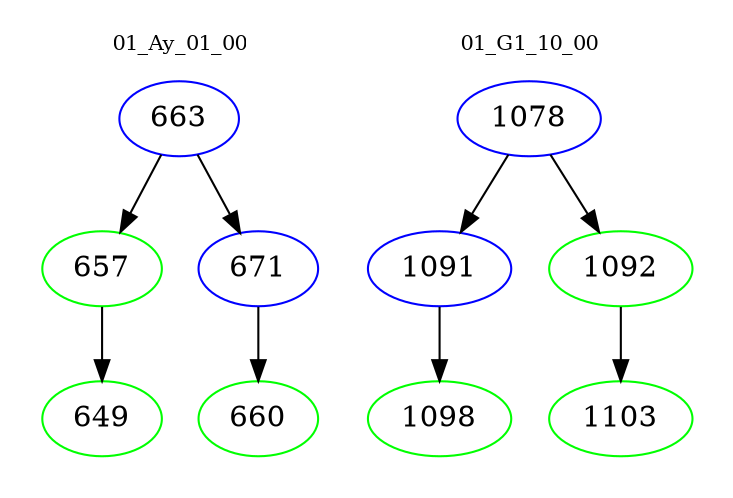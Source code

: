 digraph{
subgraph cluster_0 {
color = white
label = "01_Ay_01_00";
fontsize=10;
T0_663 [label="663", color="blue"]
T0_663 -> T0_657 [color="black"]
T0_657 [label="657", color="green"]
T0_657 -> T0_649 [color="black"]
T0_649 [label="649", color="green"]
T0_663 -> T0_671 [color="black"]
T0_671 [label="671", color="blue"]
T0_671 -> T0_660 [color="black"]
T0_660 [label="660", color="green"]
}
subgraph cluster_1 {
color = white
label = "01_G1_10_00";
fontsize=10;
T1_1078 [label="1078", color="blue"]
T1_1078 -> T1_1091 [color="black"]
T1_1091 [label="1091", color="blue"]
T1_1091 -> T1_1098 [color="black"]
T1_1098 [label="1098", color="green"]
T1_1078 -> T1_1092 [color="black"]
T1_1092 [label="1092", color="green"]
T1_1092 -> T1_1103 [color="black"]
T1_1103 [label="1103", color="green"]
}
}
